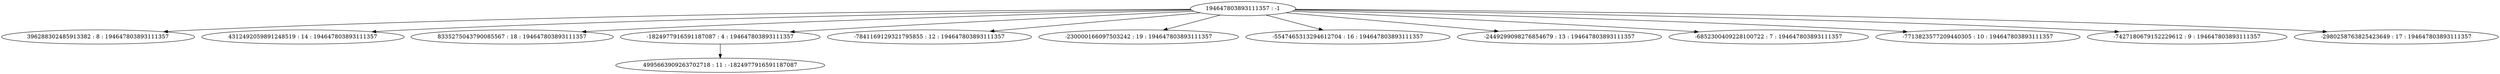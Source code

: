 digraph "plots_20/tree_8.dot" {
	0 [label="194647803893111357 : -1"]
	1 [label="396288302485913382 : 8 : 194647803893111357"]
	2 [label="4312492059891248519 : 14 : 194647803893111357"]
	3 [label="8335275043790085567 : 18 : 194647803893111357"]
	4 [label="-1824977916591187087 : 4 : 194647803893111357"]
	5 [label="-7841169129321795855 : 12 : 194647803893111357"]
	6 [label="-230000166097503242 : 19 : 194647803893111357"]
	7 [label="-5547465313294612704 : 16 : 194647803893111357"]
	8 [label="-2449299098276854679 : 13 : 194647803893111357"]
	9 [label="-6852300409228100722 : 7 : 194647803893111357"]
	10 [label="-7713823577209440305 : 10 : 194647803893111357"]
	11 [label="-7427180679152229612 : 9 : 194647803893111357"]
	12 [label="-2980258763825423649 : 17 : 194647803893111357"]
	13 [label="4995663909263702718 : 11 : -1824977916591187087"]
	0 -> 1
	0 -> 2
	0 -> 3
	0 -> 4
	4 -> 13
	0 -> 5
	0 -> 6
	0 -> 7
	0 -> 8
	0 -> 9
	0 -> 10
	0 -> 11
	0 -> 12
}
